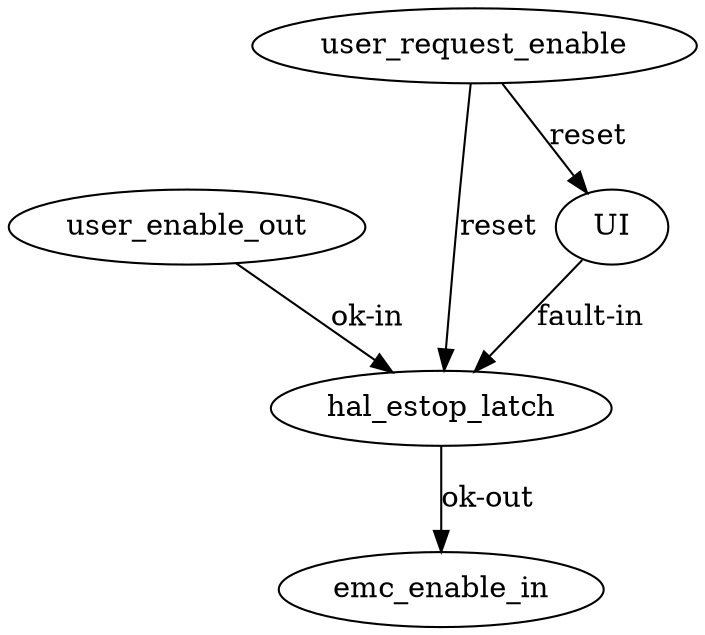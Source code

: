 digraph estop_external_chain {
    user_enable_out -> hal_estop_latch [label="ok-in"];
    UI -> {hal_estop_latch}  [label="fault-in"];
    user_request_enable -> {UI hal_estop_latch}  [label="reset"];
    hal_estop_latch -> emc_enable_in [label="ok-out"];
}